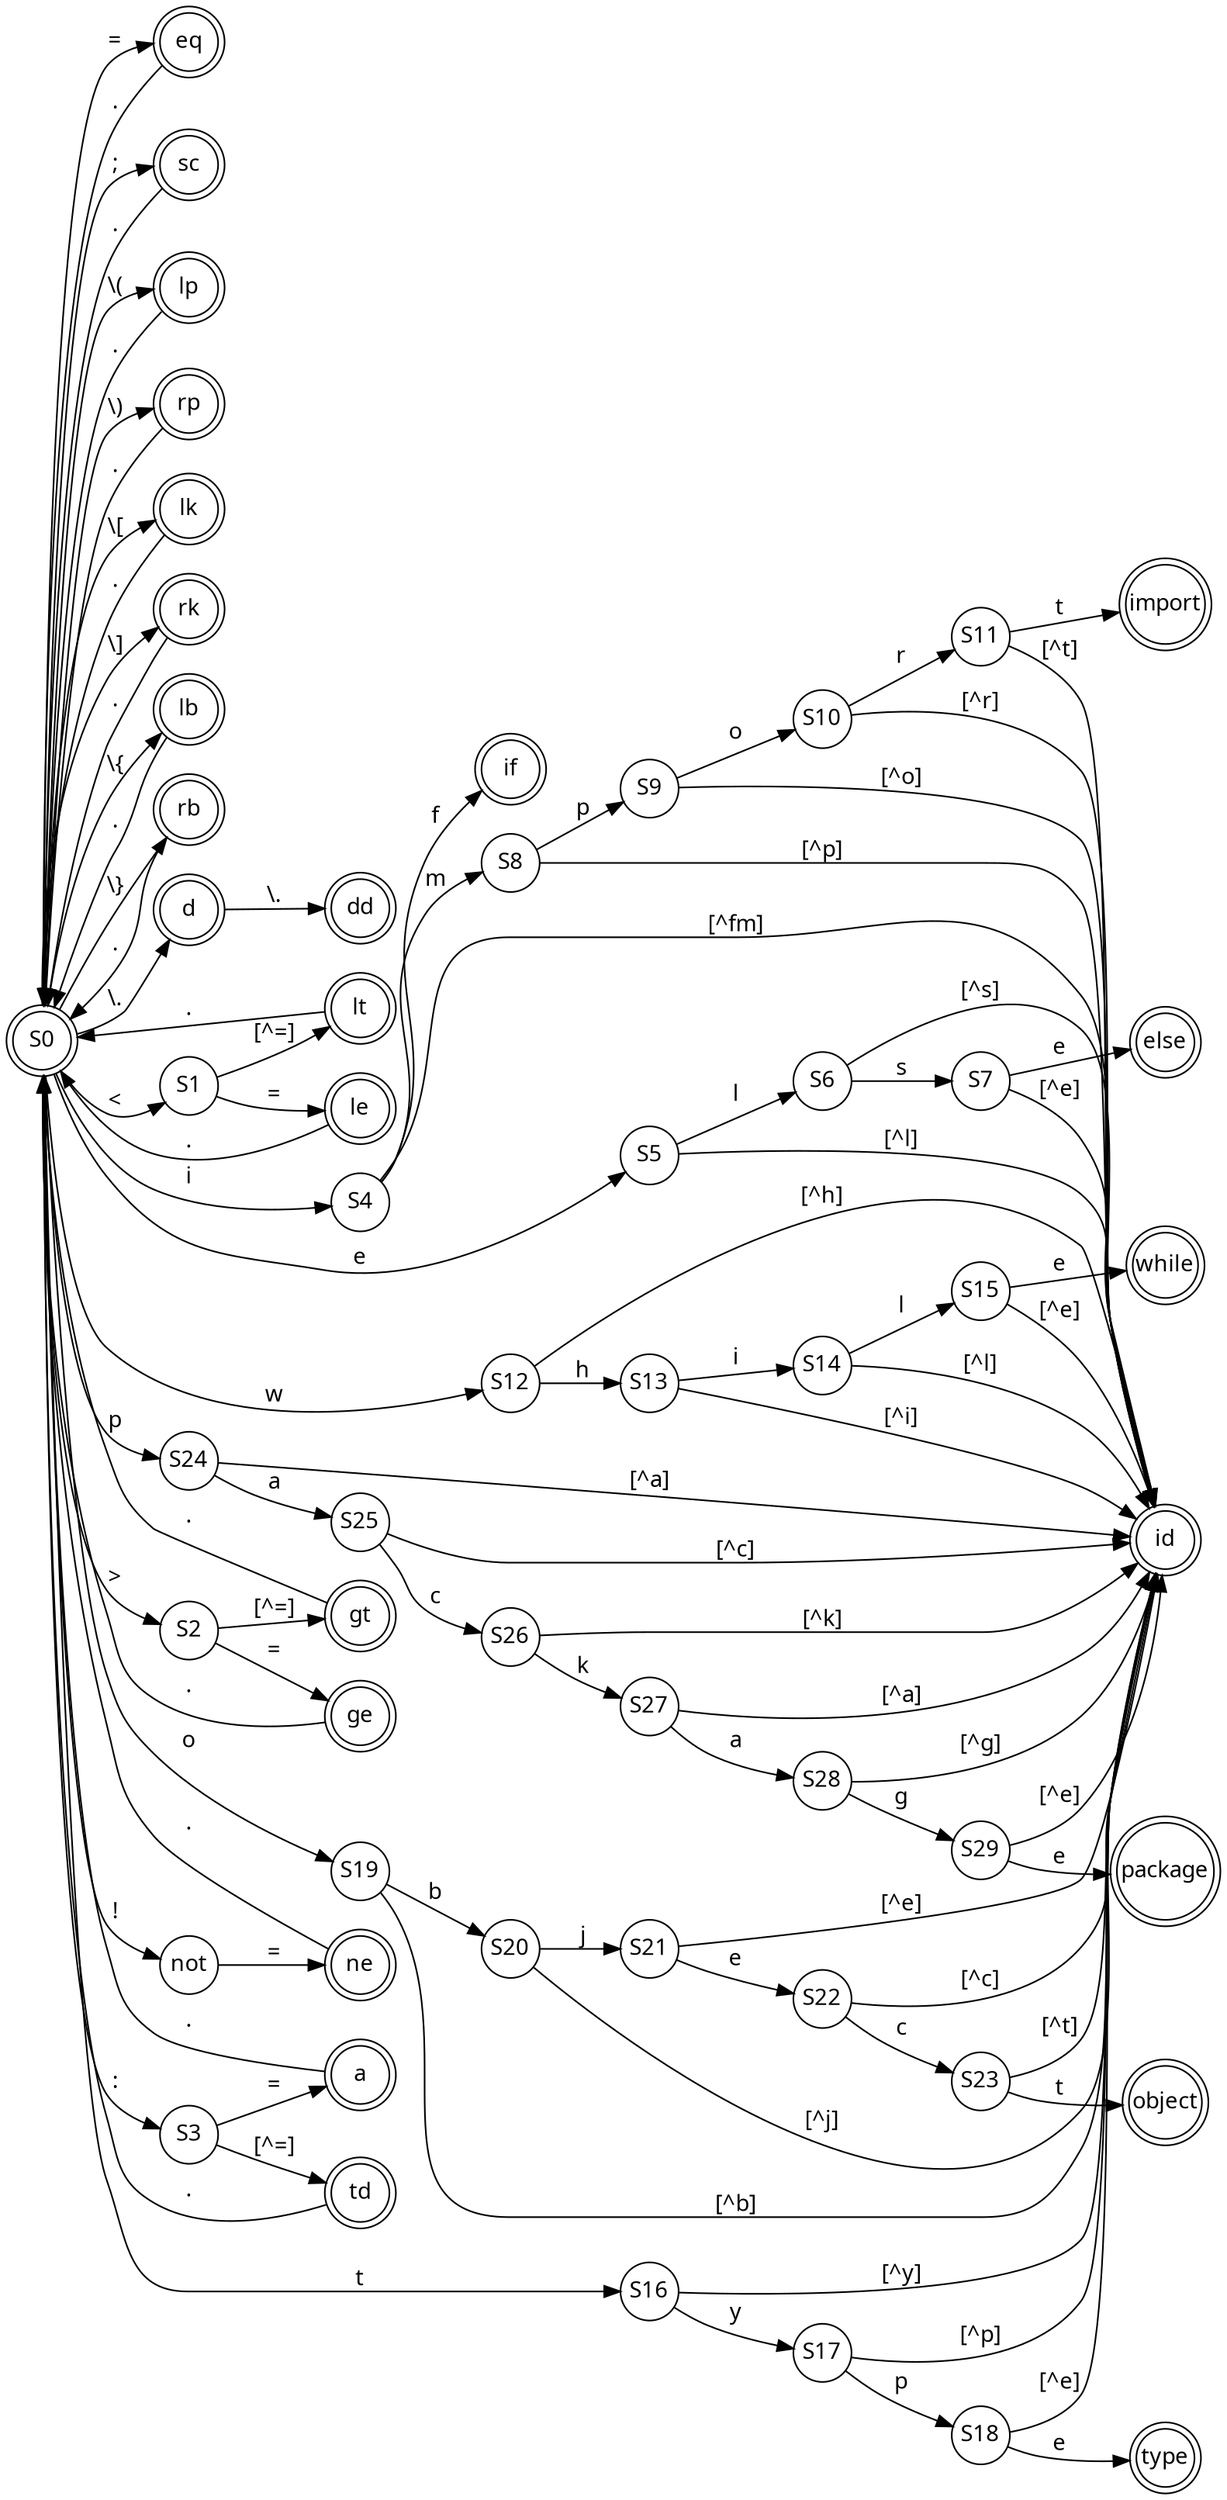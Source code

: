 digraph DFA {
    rankdir = LR
    overlap = false

    edge [
        fontname = "Verdana"
    ]

    node [
        shape = doublecircle,
        fontname = "Verdana",
        margin = 0
    ] S0, lt, le, gt, ge, ne, eq, sc, lp, rp,
      lk, rk, lb, rb, a, td, id, d, dd,
      if, else, import, while, type, object, package

    node [
        shape = circle,
        fontname = "Verdana",
        margin = 0
    ]

    // Relational operators
    // lt: less than
    S0 -> S1 [ label = "<" ]
    S1 -> lt [ label = "[^=]" ]
    lt -> S0 [ label = "." ]

    // le: less than or equal to
    S1 -> le [ label = "=" ]
    le -> S0 [ label = "." ]

    // gt: greater than
    S0 -> S2 [ label = ">" ]
    S2 -> gt [ label = "[^=]" ]
    gt -> S0 [ label = "." ]

    // ge: greater than ot equal to
    S2 -> ge [ label = "=" ]
    ge -> S0 [ label = "." ]

    // Equal and Not equal operators
    // eq: equal
    S0 -> eq [ label = "=" ]
    eq -> S0 [ label = "." ]

    // ne: not equal
    S0 -> not [ label = "!" ]
    not -> ne [ label = "=" ]
    ne -> S0 [ label = "." ]

    // Delimiters
    // sc: semicolon
    S0 -> sc [ label = ";" ]
    sc -> S0 [ label = "." ]

    // lp: left parenthese
    S0 -> lp [ label = "\\(" ]
    lp -> S0 [ label = "." ]

    // rp: right parenthese
    S0 -> rp [ label = "\\)" ]
    rp -> S0 [ label = "." ]

    // lk: left bracket
    S0 -> lk [ label = "\\[" ]
    lk -> S0 [ label = "." ]

    // rk: right bracket
    S0 -> rk [ label = "\\]" ]
    rk -> S0 [ label = "." ]

    // lb: left brace
    S0 -> lb [ label = "\\{" ]
    lb -> S0 [ label = "." ]

    // rb: right brace
    S0 -> rb [ label = "\\}" ]
    rb -> S0 [ label = "." ]

    // Two dots / Assign
    // a: assign
    // td: two dot vertical
    S0 -> S3 [ label = ":" ]
    S3 -> a [ label = "=" ]
    a -> S0 [ label = "." ]
    S3 -> td [ label = "[^=]" ]
    td -> S0 [ label = "." ]

    // keyword: if
    S0 -> S4 [ label = "i" ]
    S4 -> if [ label = "f" ]
    S4 -> id [ label = "[^fm]" ]

    // Integer or real numbers and dot dot
    S0 -> d [ label = "\\." ]
    d -> dd [ label = "\\." ]

    // keyword: else
    S0 -> S5 [ label = "e" ]
    S5 -> S6 [ label = "l" ]
    S5 -> id [ label = "[^l]" ]
    S6 -> S7 [ label = "s" ]
    S6 -> id [ label = "[^s]" ]
    S7 -> else [ label = "e" ]
    S7 -> id [ label = "[^e]" ]

    // keyword: import
    S4 -> S8 [ label = "m" ]
    S8 -> S9 [ label = "p" ]
    S8 -> id [ label = "[^p]" ]
    S9 -> S10 [ label = "o" ]
    S9 -> id [ label = "[^o]" ]
    S10 -> S11 [ label = "r" ]
    S10 -> id [ label = "[^r]" ]
    S11 -> import [ label = "t" ]
    S11 -> id [ label = "[^t]" ]

    // keyword: while
    S0 -> S12 [ label = "w" ]
    S12 -> S13 [ label = "h" ]
    S12 -> id [ label = "[^h]" ]
    S13 -> S14 [ label = "i" ]
    S13 -> id [ label = "[^i]" ]
    S14 -> S15 [ label = "l" ]
    S14 -> id [ label = "[^l]" ]
    S15 -> while [ label = "e" ]
    S15 -> id [ label = "[^e]" ]

    // keyword: type
    S0 -> S16 [ label = "t" ]
    S16 -> S17 [ label = "y" ]
    S16 -> id [ label = "[^y]" ]
    S17 -> S18 [ label = "p" ]
    S17 -> id [ label = "[^p]" ]
    S18 -> type [ label = "e" ]
    S18 -> id [ label = "[^e]" ]

    // keyword: object
    S0 -> S19 [ label = "o" ]
    S19 -> S20 [ label = "b" ]
    S19 -> id [ label = "[^b]" ]
    S20 -> S21 [ label = "j" ]
    S20 -> id [ label = "[^j]" ]
    S21 -> S22 [ label = "e" ]
    S21 -> id [ label = "[^e]" ]
    S22 -> S23 [ label = "c" ]
    S22 -> id [ label = "[^c]" ]
    S23 -> object [ label = "t" ]
    S23 -> id [ label = "[^t]" ]

    // keyword: package
    S0 -> S24 [ label = "p" ]
    S24 -> S25 [ label = "a" ]
    S24 -> id [ label = "[^a]" ]
    S25 -> S26 [ label = "c" ]
    S25 -> id [ label = "[^c]" ]
    S26 -> S27 [ label = "k" ]
    S26 -> id [ label = "[^k]" ]
    S27 -> S28 [ label = "a" ]
    S27 -> id [ label = "[^a]" ]
    S28 -> S29 [ label = "g" ]
    S28 -> id [ label = "[^g]" ]
    S29 -> package [ label = "e" ]
    S29 -> id [ label = "[^e]" ]


}
